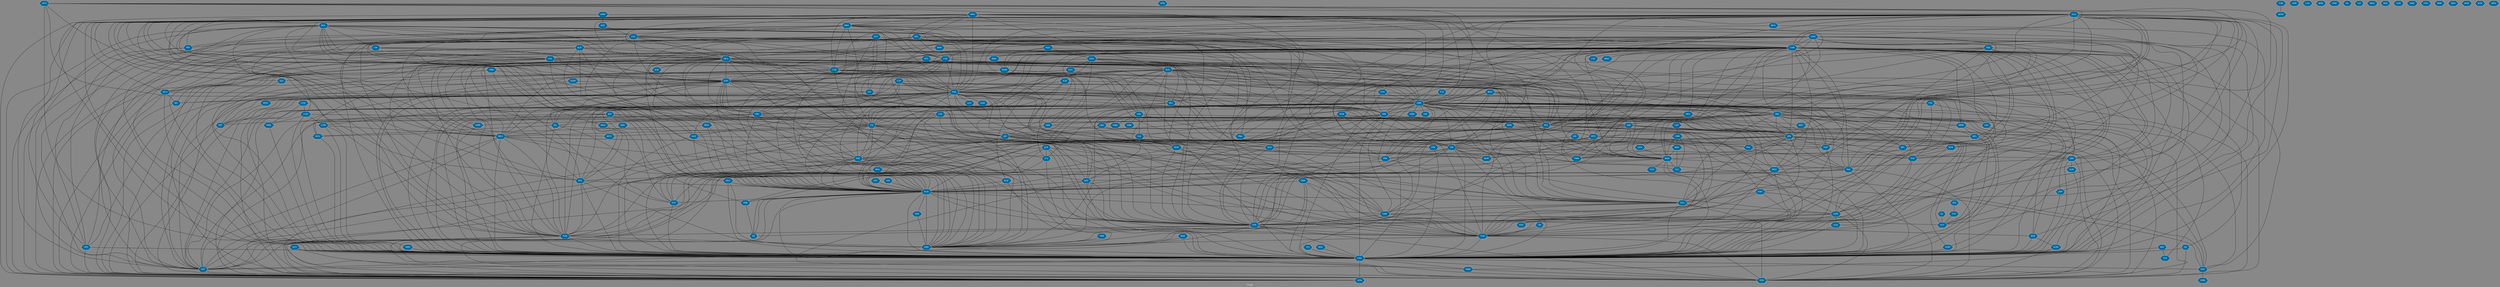// Countries together in item graph
graph {
	graph [bgcolor="#888888" fontcolor=white fontsize=12 label="Graph" outputorder=edgesfirst overlap=prism]
	node [color=white fillcolor="#006699" fontcolor=white fontname=Helvetica shape=hexagon style=filled]
	edge [arrowhead=open color=black fontcolor=white fontname=Courier fontsize=12]
		USA [label=USA]
		RUS [label=RUS]
		UKR [label=UKR]
		NGA [label=NGA]
		COL [label=COL]
		CHL [label=CHL]
		TUR [label=TUR]
		IRN [label=IRN]
		SYR [label=SYR]
		ESP [label=ESP]
		GBR [label=GBR]
		ISR [label=ISR]
		AUS [label=AUS]
		ARG [label=ARG]
		SSD [label=SSD]
		SDN [label=SDN]
		GIN [label=GIN]
		FRA [label=FRA]
		VEN [label=VEN]
		GRC [label=GRC]
		CHE [label=CHE]
		EGY [label=EGY]
		SLV [label=SLV]
		MEX [label=MEX]
		IRQ [label=IRQ]
		ZAF [label=ZAF]
		MDV [label=MDV]
		TJK [label=TJK]
		PSE [label=PSE]
		TUN [label=TUN]
		BRA [label=BRA]
		JPN [label=JPN]
		PHL [label=PHL]
		DEU [label=DEU]
		LBN [label=LBN]
		FIN [label=FIN]
		IND [label=IND]
		CYP [label=CYP]
		LKA [label=LKA]
		YEM [label=YEM]
		SEN [label=SEN]
		COG [label=COG]
		VAT [label=VAT]
		SGP [label=SGP]
		PRK [label=PRK]
		HUN [label=HUN]
		KOR [label=KOR]
		CHN [label=CHN]
		THA [label=THA]
		ITA [label=ITA]
		LBY [label=LBY]
		KHM [label=KHM]
		SLE [label=SLE]
		SWE [label=SWE]
		CUB [label=CUB]
		SAU [label=SAU]
		NPL [label=NPL]
		URY [label=URY]
		MMR [label=MMR]
		ECU [label=ECU]
		BEL [label=BEL]
		IDN [label=IDN]
		BHR [label=BHR]
		TON [label=TON]
		AFG [label=AFG]
		TCD [label=TCD]
		LAO [label=LAO]
		VUT [label=VUT]
		TZA [label=TZA]
		AUT [label=AUT]
		MHL [label=MHL]
		LBR [label=LBR]
		MLI [label=MLI]
		PAK [label=PAK]
		NLD [label=NLD]
		ROU [label=ROU]
		CAN [label=CAN]
		HKG [label=HKG]
		CMR [label=CMR]
		JOR [label=JOR]
		JAM [label=JAM]
		BIH [label=BIH]
		DZA [label=DZA]
		IRL [label=IRL]
		NZL [label=NZL]
		BGD [label=BGD]
		UZB [label=UZB]
		SOM [label=SOM]
		DNK [label=DNK]
		PNG [label=PNG]
		LSO [label=LSO]
		BRB [label=BRB]
		KEN [label=KEN]
		BOL [label=BOL]
		KWT [label=KWT]
		AND [label=AND]
		NIC [label=NIC]
		MAR [label=MAR]
		MOZ [label=MOZ]
		PER [label=PER]
		LTU [label=LTU]
		PRY [label=PRY]
		AZE [label=AZE]
		ARM [label=ARM]
		RWA [label=RWA]
		HND [label=HND]
		SRB [label=SRB]
		NAM [label=NAM]
		CZE [label=CZE]
		ARE [label=ARE]
		GHA [label=GHA]
		QAT [label=QAT]
		KGZ [label=KGZ]
		GTM [label=GTM]
		GNB [label=GNB]
		SYC [label=SYC]
		POL [label=POL]
		TWN [label=TWN]
		DOM [label=DOM]
		OMN [label=OMN]
		ZWE [label=ZWE]
		MYS [label=MYS]
		GEO [label=GEO]
		EST [label=EST]
		ISL [label=ISL]
		NER [label=NER]
		UGA [label=UGA]
		ESH [label=ESH]
		ATG [label=ATG]
		LUX [label=LUX]
		MDA [label=MDA]
		PRT [label=PRT]
		CIV [label=CIV]
		CRI [label=CRI]
		ALB [label=ALB]
		TUV [label=TUV]
		PAN [label=PAN]
		BLR [label=BLR]
		NOR [label=NOR]
		AGO [label=AGO]
		MKD [label=MKD]
		ZMB [label=ZMB]
		VNM [label=VNM]
		BFA [label=BFA]
		BGR [label=BGR]
		XK [label=XK]
		BHS [label=BHS]
		NRU [label=NRU]
		COD [label=COD]
		HTI [label=HTI]
		SVN [label=SVN]
		BDI [label=BDI]
		FLK [label=FLK]
		LVA [label=LVA]
		TGO [label=TGO]
		SWZ [label=SWZ]
		MUS [label=MUS]
		KAZ [label=KAZ]
		ETH [label=ETH]
		SUR [label=SUR]
		MCO [label=MCO]
		CAF [label=CAF]
		BWA [label=BWA]
		FRO [label=FRO]
		HRV [label=HRV]
		ERI [label=ERI]
		GUY [label=GUY]
		WSM [label=WSM]
		MWI [label=MWI]
		TLS [label=TLS]
		GRD [label=GRD]
		GMB [label=GMB]
		GAB [label=GAB]
		BEN [label=BEN]
		KIR [label=KIR]
		FJI [label=FJI]
		DJI [label=DJI]
		VIR [label=VIR]
		SLB [label=SLB]
		TKM [label=TKM]
		MAC [label=MAC]
		GNQ [label=GNQ]
		BTN [label=BTN]
		DMA [label=DMA]
		SVK [label=SVK]
		BRN [label=BRN]
		MNG [label=MNG]
			ISR -- SYC [weight=11]
			POL -- TUN [weight=6]
			COL -- ECU [weight=2]
			IDN -- MYS [weight=2]
			FRA -- NLD [weight=2]
			USA -- VAT [weight=12]
			GRC -- USA [weight=3]
			CHN -- NPL [weight=6]
			FRA -- IRN [weight=47]
			DEU -- POL [weight=2]
			SDN -- YEM [weight=3]
			SYC -- USA [weight=2]
			ARG -- USA [weight=9]
			AFG -- RUS [weight=4]
			THA -- USA [weight=2]
			CAN -- GBR [weight=1]
			IND -- JPN [weight=1]
			BGD -- GBR [weight=1]
			NZL -- USA [weight=2]
			BGD -- PRK [weight=7]
			AUT -- UKR [weight=2]
			BRA -- SYR [weight=3]
			MAC -- USA [weight=1]
			BEL -- COG [weight=1]
			GBR -- ISR [weight=7]
			PAK -- QAT [weight=2]
			IDN -- TUR [weight=5]
			AUS -- FRA [weight=5]
			CHE -- USA [weight=3]
			DEU -- GEO [weight=2]
			JPN -- PHL [weight=3]
			AUS -- JPN [weight=5]
			BOL -- ESP [weight=1]
			CHN -- PRK [weight=15]
			COG -- RWA [weight=3]
			ARG -- DEU [weight=1]
			BEL -- PSE [weight=1]
			FRA -- YEM [weight=4]
			HUN -- ISR [weight=1]
			GBR -- VIR [weight=1]
			ISR -- SDN [weight=3]
			USA -- YEM [weight=55]
			CHL -- CRI [weight=2]
			AUS -- TUN [weight=2]
			TJK -- TUR [weight=10]
			GBR -- IRL [weight=12]
			MAR -- TUR [weight=9]
			ARG -- URY [weight=11]
			AUS -- PAK [weight=2]
			DNK -- KEN [weight=1]
			BOL -- FRA [weight=1]
			CHN -- SDN [weight=2]
			BOL -- KOR [weight=2]
			FIN -- USA [weight=1]
			BHR -- COL [weight=1]
			ROU -- USA [weight=2]
			AUS -- DEU [weight=3]
			KOR -- PRK [weight=64]
			FJI -- VUT [weight=1]
			NGA -- USA [weight=12]
			SDN -- USA [weight=1]
			GBR -- VEN [weight=1]
			KOR -- USA [weight=102]
			ITA -- RUS [weight=4]
			LBY -- SYR [weight=7]
			GBR -- SOM [weight=1]
			EGY -- PSE [weight=18]
			GBR -- SLE [weight=18]
			MDA -- ROU [weight=1]
			EGY -- YEM [weight=21]
			TUN -- VAT [weight=4]
			CZE -- LBY [weight=7]
			CHN -- IDN [weight=14]
			DEU -- IND [weight=5]
			FRA -- LBY [weight=3]
			ARG -- IRN [weight=15]
			ESP -- UKR [weight=8]
			CHN -- IND [weight=25]
			CUB -- ESP [weight=4]
			MLI -- TCD [weight=1]
			AUS -- IRQ [weight=27]
			KHM -- USA [weight=16]
			DZA -- MAR [weight=1]
			MAR -- NGA [weight=6]
			CAN -- CHN [weight=3]
			ARG -- CHN [weight=1]
			GBR -- IND [weight=25]
			LBY -- QAT [weight=1]
			ESP -- GTM [weight=4]
			DNK -- RUS [weight=14]
			ARG -- FRA [weight=86]
			LBN -- SYR [weight=6]
			RUS -- SRB [weight=4]
			MEX -- SGP [weight=1]
			ESP -- SYR [weight=8]
			CHN -- FRA [weight=12]
			ERI -- SDN [weight=3]
			GRC -- UKR [weight=1]
			CUB -- VAT [weight=2]
			DNK -- SYR [weight=1]
			FRA -- TUR [weight=1]
			SGP -- USA [weight=3]
			BIH -- HRV [weight=1]
			BOL -- VAT [weight=4]
			PSE -- QAT [weight=5]
			NZL -- TWN [weight=1]
			AGO -- BWA [weight=1]
			KEN -- USA [weight=11]
			CHL -- VAT [weight=10]
			SDN -- SYR [weight=1]
			BOL -- ISR [weight=2]
			CHN -- NIC [weight=1]
			AUS -- GBR [weight=7]
			CHE -- GRC [weight=3]
			GBR -- SDN [weight=2]
			IRN -- RUS [weight=22]
			AND -- SYC [weight=1]
			USA -- ZAF [weight=2]
			KWT -- YEM [weight=2]
			CHL -- PNG [weight=3]
			IRN -- NRU [weight=1]
			ESP -- NLD [weight=1]
			CAN -- IRN [weight=2]
			PSE -- RUS [weight=1]
			CAN -- HKG [weight=5]
			ECU -- GBR [weight=2]
			DEU -- PRT [weight=1]
			CHN -- ITA [weight=9]
			ARG -- ITA [weight=2]
			FRA -- SYR [weight=23]
			MEX -- USA [weight=41]
			IND -- NOR [weight=1]
			EGY -- SAU [weight=14]
			CHN -- MNG [weight=1]
			CAN -- CUB [weight=2]
			FRA -- LUX [weight=2]
			CAN -- FRA [weight=2]
			SOM -- USA [weight=5]
			BRA -- HTI [weight=1]
			BGR -- USA [weight=2]
			AGO -- NGA [weight=1]
			COG -- ZAF [weight=1]
			FRA -- RUS [weight=29]
			DZA -- YEM [weight=1]
			MDV -- SYR [weight=2]
			IND -- SYC [weight=1]
			IRN -- QAT [weight=2]
			AUS -- SWE [weight=1]
			NGA -- VAT [weight=2]
			BRA -- NLD [weight=1]
			POL -- RUS [weight=18]
			BGD -- LBY [weight=5]
			MEX -- VAT [weight=8]
			IDN -- PNG [weight=1]
			CHN -- VUT [weight=1]
			AUS -- BHS [weight=3]
			RUS -- SYC [weight=1]
			AUS -- SDN [weight=1]
			GBR -- USA [weight=26]
			GBR -- ZAF [weight=1]
			SYR -- TUN [weight=1]
			GIN -- LBR [weight=2]
			MOZ -- PRT [weight=1]
			GBR -- PRK [weight=1]
			EGY -- SYR [weight=1]
			CHN -- TUN [weight=1]
			AUT -- KAZ [weight=3]
			SYR -- USA [weight=75]
			CHN -- NLD [weight=1]
			CUB -- FRA [weight=3]
			BGR -- UKR [weight=2]
			ITA -- LBY [weight=7]
			ISR -- SYR [weight=3]
			LBY -- PHL [weight=12]
			COG -- USA [weight=8]
			HUN -- SRB [weight=1]
			AFG -- POL [weight=3]
			IRQ -- USA [weight=61]
			CHN -- IRN [weight=11]
			LBN -- MDV [weight=1]
			ETH -- USA [weight=1]
			FRA -- IRQ [weight=3]
			BEL -- GBR [weight=1]
			RUS -- SVK [weight=2]
			IRQ -- TUN [weight=2]
			GTM -- HND [weight=2]
			BRA -- COL [weight=2]
			ARG -- GBR [weight=18]
			CHL -- ECU [weight=1]
			IRL -- USA [weight=6]
			GBR -- TZA [weight=1]
			IDN -- NGA [weight=1]
			BOL -- CRI [weight=1]
			CUB -- JAM [weight=1]
			BLR -- DEU [weight=5]
			ISR -- ZAF [weight=1]
			AUS -- RUS [weight=1]
			JPN -- UKR [weight=5]
			CAN -- MEX [weight=17]
			CHN -- GHA [weight=1]
			CZE -- PAK [weight=8]
			ISR -- NOR [weight=1]
			USA -- VEN [weight=190]
			CYP -- USA [weight=1]
			GBR -- ITA [weight=10]
			JPN -- SGP [weight=2]
			CUB -- PRK [weight=4]
			POL -- UKR [weight=19]
			JOR -- USA [weight=2]
			ESH -- ESP [weight=1]
			CHN -- NOR [weight=2]
			CHN -- YEM [weight=21]
			PRK -- RUS [weight=14]
			JOR -- SAU [weight=2]
			SYR -- XK [weight=1]
			BRA -- URY [weight=1]
			GBR -- VNM [weight=1]
			ARG -- TWN [weight=1]
			ALB -- GBR [weight=1]
			COL -- MEX [weight=3]
			CUB -- MEX [weight=2]
			CUB -- PAN [weight=8]
			DEU -- SLB [weight=1]
			PRT -- VEN [weight=1]
			DEU -- JPN [weight=19]
			ATG -- IRQ [weight=6]
			MEX -- VEN [weight=3]
			ESP -- PRT [weight=8]
			CAN -- USA [weight=14]
			JPN -- TUN [weight=16]
			GBR -- YEM [weight=10]
			CHN -- ISR [weight=1]
			URY -- USA [weight=8]
			SAU -- SWE [weight=44]
			CHN -- TUR [weight=3]
			GBR -- TUN [weight=13]
			BRA -- PRY [weight=4]
			ITA -- SAU [weight=2]
			CHN -- THA [weight=14]
			SLE -- USA [weight=17]
			AUS -- COL [weight=3]
			THA -- TUR [weight=3]
			FRA -- MAR [weight=2]
			PAK -- VAT [weight=4]
			ERI -- ISR [weight=3]
			KWT -- USA [weight=1]
			KWT -- SYR [weight=6]
			ESP -- QAT [weight=1]
			CHL -- CUB [weight=1]
			CAN -- RUS [weight=3]
			IND -- MDV [weight=8]
			BOL -- CUB [weight=1]
			MHL -- UKR [weight=1]
			CHN -- DEU [weight=12]
			CYP -- NOR [weight=1]
			SWE -- VUT [weight=3]
			CHN -- UGA [weight=2]
			IND -- OMN [weight=2]
			CHE -- CUB [weight=1]
			AUS -- SGP [weight=1]
			CAN -- SYR [weight=22]
			KAZ -- SGP [weight=1]
			BIH -- IRQ [weight=3]
			ITA -- UKR [weight=3]
			ARG -- SLV [weight=2]
			GBR -- GRC [weight=5]
			TUR -- USA [weight=8]
			FRA -- MLI [weight=23]
			GBR -- VAT [weight=1]
			IRL -- ROU [weight=1]
			MYS -- PHL [weight=1]
			DEU -- ESP [weight=27]
			ARG -- MCO [weight=1]
			JOR -- RUS [weight=4]
			EGY -- FRA [weight=2]
			COL -- RUS [weight=1]
			LBN -- SUR [weight=5]
			ARG -- VEN [weight=8]
			IRN -- SYC [weight=1]
			AUS -- KEN [weight=2]
			DEU -- SAU [weight=4]
			CUB -- RUS [weight=6]
			NZL -- ZAF [weight=6]
			CHL -- PER [weight=13]
			BEL -- USA [weight=3]
			PSE -- SYC [weight=1]
			ESP -- PSE [weight=1]
			COL -- CUB [weight=20]
			EGY -- QAT [weight=1]
			JPN -- THA [weight=3]
			AUS -- USA [weight=7]
			COL -- FRA [weight=1]
			ESP -- TUR [weight=1]
			ATG -- EGY [weight=1]
			RUS -- SAU [weight=3]
			EGY -- ISR [weight=4]
			DOM -- USA [weight=3]
			SAU -- SYR [weight=4]
			GBR -- HKG [weight=6]
			CHE -- GBR [weight=1]
			CHE -- PAK [weight=1]
			GBR -- GMB [weight=2]
			IDN -- JPN [weight=6]
			JPN -- PRK [weight=13]
			BLR -- UKR [weight=15]
			DEU -- EGY [weight=7]
			FRA -- IND [weight=1]
			CHL -- FRA [weight=1]
			ETH -- GBR [weight=1]
			CHN -- JPN [weight=107]
			GIN -- SLE [weight=9]
			CHN -- DJI [weight=2]
			KWT -- SAU [weight=4]
			FRA -- SYC [weight=4]
			IRQ -- SAU [weight=8]
			IRQ -- SYR [weight=74]
			IRQ -- NZL [weight=2]
			ESP -- VAT [weight=1]
			HKG -- ITA [weight=3]
			ISR -- USA [weight=286]
			DEU -- GRC [weight=173]
			GBR -- RUS [weight=24]
			GTM -- MEX [weight=1]
			KEN -- SOM [weight=7]
			BEL -- BIH [weight=1]
			MYS -- UKR [weight=1]
			MHL -- POL [weight=1]
			CHL -- USA [weight=1]
			BOL -- MEX [weight=3]
			AUS -- IDN [weight=60]
			DZA -- MLI [weight=3]
			POL -- USA [weight=9]
			BOL -- USA [weight=11]
			CHL -- TWN [weight=1]
			CAN -- TUR [weight=2]
			ECU -- VAT [weight=1]
			GBR -- SYR [weight=85]
			HKG -- IDN [weight=1]
			GBR -- IDN [weight=1]
			CUB -- ITA [weight=2]
			GIN -- PNG [weight=21]
			UGA -- USA [weight=2]
			ISR -- PSE [weight=243]
			HND -- USA [weight=6]
			DJI -- USA [weight=1]
			IND -- PAK [weight=24]
			ARG -- EGY [weight=1]
			BEL -- VAT [weight=1]
			FRA -- ITA [weight=16]
			CHN -- KEN [weight=7]
			CHN -- LKA [weight=34]
			EGY -- JOR [weight=1]
			BOL -- PSE [weight=1]
			ESP -- FRA [weight=32]
			MDV -- VAT [weight=1]
			NLD -- RUS [weight=1]
			LBY -- MAR [weight=8]
			BRA -- ITA [weight=17]
			AGO -- NAM [weight=1]
			CAN -- PAK [weight=7]
			TUR -- UKR [weight=7]
			IND -- LKA [weight=17]
			TLS -- USA [weight=1]
			CHN -- MMR [weight=56]
			DZA -- ESH [weight=1]
			ARG -- CHL [weight=2]
			NLD -- SYR [weight=13]
			ESP -- TUN [weight=30]
			MDA -- UKR [weight=1]
			CAN -- IND [weight=1]
			VAT -- VEN [weight=8]
			EGY -- SDN [weight=3]
			COL -- USA [weight=5]
			DZA -- ITA [weight=1]
			COL -- PAN [weight=3]
			CHN -- SSD [weight=2]
			GBR -- SAU [weight=6]
			CHN -- KGZ [weight=1]
			CAN -- IRQ [weight=24]
			CHN -- MYS [weight=5]
			BEL -- TUN [weight=20]
			QAT -- TUR [weight=1]
			IRN -- TUR [weight=14]
			AFG -- AUS [weight=3]
			IRN -- SAU [weight=66]
			GTM -- USA [weight=2]
			JPN -- TWN [weight=1]
			BOL -- RUS [weight=1]
			BLR -- FRA [weight=3]
			AUT -- IRQ [weight=1]
			FRA -- LBN [weight=4]
			IRQ -- LBY [weight=8]
			BDI -- USA [weight=2]
			LKA -- USA [weight=1]
			IDN -- NLD [weight=3]
			JOR -- PSE [weight=1]
			CHN -- NAM [weight=3]
			BHR -- IRQ [weight=3]
			JOR -- YEM [weight=2]
			CAN -- JAM [weight=1]
			ARG -- CHE [weight=3]
			ESP -- ITA [weight=2]
			ARE -- CHE [weight=1]
			RUS -- VEN [weight=3]
			BRA -- FRA [weight=3]
			AUT -- LBY [weight=14]
			DNK -- USA [weight=4]
			BEL -- NLD [weight=3]
			AUS -- POL [weight=1]
			ESP -- LBY [weight=2]
			SGP -- TWN [weight=2]
			NER -- NGA [weight=31]
			IRQ -- TUR [weight=4]
			ARG -- BRA [weight=2]
			GBR -- LBR [weight=5]
			DEU -- DNK [weight=2]
			ECU -- VEN [weight=11]
			FRA -- VAT [weight=4]
			AUS -- SYR [weight=3]
			CAN -- DEU [weight=1]
			JPN -- YEM [weight=1]
			BRN -- MYS [weight=1]
			JPN -- NOR [weight=1]
			IRQ -- YEM [weight=10]
			AUS -- VUT [weight=13]
			BEL -- SYR [weight=7]
			MDA -- RUS [weight=2]
			LBY -- YEM [weight=9]
			IND -- IRQ [weight=1]
			ARM -- USA [weight=1]
			DEU -- MDA [weight=1]
			IDN -- NZL [weight=2]
			MDV -- TUR [weight=2]
			CHE -- UKR [weight=2]
			FRA -- QAT [weight=1]
			IND -- YEM [weight=12]
			CHN -- VAT [weight=3]
			IND -- NPL [weight=1]
			CUB -- USA [weight=97]
			IRL -- RUS [weight=2]
			PAN -- USA [weight=6]
			AFG -- SYR [weight=1]
			CHN -- VEN [weight=6]
			LBR -- SLE [weight=2]
			NGA -- TGO [weight=1]
			RUS -- YEM [weight=2]
			AUS -- PNG [weight=1]
			COD -- COG [weight=1]
			FRA -- PRT [weight=1]
			CYP -- GRC [weight=2]
			IRL -- NGA [weight=1]
			FRA -- UKR [weight=27]
			SDN -- UGA [weight=1]
			NGA -- PAK [weight=1]
			BOL -- PRK [weight=1]
			CHN -- HKG [weight=30]
			FRA -- IDN [weight=1]
			JPN -- KHM [weight=4]
			BEL -- NGA [weight=1]
			SYR -- TUR [weight=70]
			IRQ -- KWT [weight=5]
			CHE -- RUS [weight=8]
			ITA -- LTU [weight=1]
			EGY -- ITA [weight=1]
			SAU -- YEM [weight=319]
			CMR -- TCD [weight=2]
			IRQ -- XK [weight=1]
			IND -- VAT [weight=1]
			BGD -- JPN [weight=1]
			TON -- WSM [weight=3]
			ARM -- TUR [weight=2]
			BIH -- SRB [weight=1]
			AND -- ESP [weight=4]
			MDV -- USA [weight=5]
			MYS -- USA [weight=1]
			AFG -- GBR [weight=9]
			DZA -- TUR [weight=2]
			MLI -- NLD [weight=7]
			ESH -- MAR [weight=1]
			DEU -- GBR [weight=6]
			TKM -- UKR [weight=1]
			GBR -- PRT [weight=1]
			ARG -- ESP [weight=2]
			BRA -- USA [weight=12]
			ARG -- VAT [weight=10]
			BHS -- HTI [weight=1]
			ECU -- NIC [weight=1]
			IRN -- UKR [weight=3]
			BEL -- GRC [weight=14]
			SAU -- TUR [weight=3]
			DEU -- ROU [weight=4]
			MEX -- NPL [weight=1]
			DZA -- SAU [weight=1]
			AUS -- LBN [weight=1]
			FRA -- VEN [weight=1]
			NIC -- VEN [weight=1]
			CHN -- ZAF [weight=1]
			JOR -- SYR [weight=10]
			RUS -- VNM [weight=1]
			DOM -- HTI [weight=4]
			EST -- RUS [weight=7]
			SRB -- XK [weight=1]
			ETH -- SDN [weight=3]
			CUB -- IRN [weight=2]
			PRK -- USA [weight=38]
			CHE -- DNK [weight=1]
			PHL -- SAU [weight=4]
			PAK -- YEM [weight=23]
			ARE -- USA [weight=4]
			ESP -- MEX [weight=1]
			IND -- TUR [weight=1]
			DEU -- MEX [weight=1]
			AUT -- RUS [weight=4]
			CYP -- RUS [weight=1]
			DEU -- ITA [weight=14]
			BEL -- MLI [weight=26]
			CAN -- NPL [weight=2]
			BGD -- MMR [weight=2]
			BOL -- COL [weight=7]
			BOL -- PRY [weight=1]
			QAT -- USA [weight=1]
			HUN -- IRQ [weight=2]
			TUR -- YEM [weight=9]
			NAM -- NGA [weight=1]
			LVA -- RUS [weight=4]
			FRA -- POL [weight=2]
			CZE -- POL [weight=1]
			CZE -- IRQ [weight=3]
			IND -- USA [weight=15]
			CHN -- TWN [weight=14]
			AUT -- CHE [weight=4]
			KOR -- THA [weight=1]
			NGA -- TCD [weight=47]
			AUS -- IRL [weight=2]
			RUS -- TUR [weight=2]
			EGY -- USA [weight=19]
			IRN -- VEN [weight=4]
			LBN -- YEM [weight=1]
			EGY -- KWT [weight=1]
			SLV -- USA [weight=2]
			MMR -- MYS [weight=1]
			FRA -- MEX [weight=6]
			BHS -- USA [weight=1]
			CAF -- CMR [weight=1]
			PRY -- URY [weight=1]
			FRA -- GRC [weight=5]
			IRN -- PSE [weight=2]
			ISR -- RUS [weight=2]
			MEX -- TUN [weight=3]
			IRN -- YEM [weight=89]
			CHL -- THA [weight=1]
			TUN -- USA [weight=7]
			AUS -- NRU [weight=1]
			IRN -- THA [weight=2]
			ITA -- SWE [weight=1]
			MYS -- NGA [weight=1]
			FRA -- USA [weight=18]
			JAM -- USA [weight=2]
			CRI -- VEN [weight=3]
			BGD -- IND [weight=2]
			EGY -- ETH [weight=5]
			FIN -- IRN [weight=1]
			ITA -- TUR [weight=1]
			IRN -- IRQ [weight=38]
			GRC -- ITA [weight=4]
			EGY -- ESP [weight=1]
			MEX -- RUS [weight=1]
			ARG -- BEL [weight=2]
			GUY -- USA [weight=1]
			CAN -- PRK [weight=14]
			ESP -- VEN [weight=20]
			CHL -- VEN [weight=3]
			CHE -- IRN [weight=12]
			GBR -- NZL [weight=1]
			IDN -- PHL [weight=2]
			GHA -- NGA [weight=3]
			BOL -- UKR [weight=1]
			CRI -- ITA [weight=1]
			GIN -- GNB [weight=1]
			BLR -- GBR [weight=2]
			EGY -- IRN [weight=3]
			ATG -- ESP [weight=1]
			CHN -- PHL [weight=9]
			ALB -- ITA [weight=1]
			ARG -- ISR [weight=16]
			RUS -- UKR [weight=374]
			ITA -- USA [weight=12]
			DZA -- NGA [weight=1]
			IND -- ITA [weight=2]
			GRC -- PRT [weight=3]
			IRN -- USA [weight=379]
			FRA -- PSE [weight=4]
			GBR -- POL [weight=1]
			KGZ -- USA [weight=1]
			DZA -- TUN [weight=7]
			ESP -- USA [weight=6]
			ITA -- MCO [weight=1]
			CUB -- URY [weight=1]
			DJI -- YEM [weight=2]
			CHN -- KOR [weight=44]
			DEU -- MDV [weight=2]
			CZE -- UKR [weight=1]
			ARG -- ECU [weight=1]
			AUS -- CHE [weight=1]
			BWA -- NAM [weight=1]
			GEO -- RUS [weight=15]
			PAN -- VEN [weight=2]
			HTI -- TUR [weight=1]
			DEU -- UKR [weight=44]
			GUY -- VEN [weight=4]
			TUV -- VUT [weight=1]
			IND -- MMR [weight=3]
			ZAF -- ZMB [weight=4]
			DEU -- SGP [weight=9]
			ARG -- MUS [weight=1]
			ESP -- RUS [weight=4]
			SYR -- YEM [weight=11]
			PSE -- SYR [weight=5]
			LBR -- MHL [weight=1]
			JOR -- LTU [weight=1]
			ITA -- MEX [weight=2]
			BLR -- KAZ [weight=1]
			SWE -- UKR [weight=2]
			IRN -- SWE [weight=1]
			HUN -- RUS [weight=10]
			DNK -- SWE [weight=3]
			BLR -- USA [weight=1]
			DEU -- TUR [weight=1]
			BRN -- SYR [weight=1]
			IRN -- PAN [weight=2]
			GIN -- IDN [weight=1]
			AGO -- DZA [weight=1]
			KIR -- TUV [weight=1]
			COG -- GTM [weight=1]
			ARG -- MEX [weight=1]
			RUS -- USA [weight=73]
			LBN -- USA [weight=3]
			CRI -- DEU [weight=1]
			NGA -- RUS [weight=1]
			ESP -- NIC [weight=1]
			GBR -- NGA [weight=7]
			PER -- USA [weight=1]
			CAN -- VUT [weight=1]
			BRA -- VEN [weight=2]
			MMR -- NZL [weight=7]
			CHE -- NGA [weight=2]
			FRA -- ISR [weight=6]
			BRA -- CHN [weight=2]
			AUS -- CHN [weight=28]
			FRA -- MOZ [weight=1]
			DZA -- EGY [weight=1]
			CHN -- PAK [weight=3]
			ARG -- CUB [weight=1]
			IRQ -- VAT [weight=5]
			AUS -- MDV [weight=1]
			JPN -- KOR [weight=36]
			ARG -- TUN [weight=1]
			NER -- TCD [weight=43]
			CHE -- FRA [weight=1]
			AUT -- BLR [weight=2]
			LBY -- RUS [weight=2]
			CMR -- NER [weight=1]
			COL -- ESP [weight=5]
			IDN -- SYR [weight=2]
			GBR -- IRN [weight=19]
			BRA -- CUB [weight=7]
			SYR -- VAT [weight=5]
			LTU -- RUS [weight=1]
			ITA -- MDV [weight=1]
			CHL -- PRY [weight=1]
			GIN -- GNQ [weight=2]
			GBR -- PSE [weight=1]
			CHN -- NGA [weight=1]
			IND -- SGP [weight=2]
			FRA -- GAB [weight=1]
			CRI -- ESP [weight=1]
			LBY -- TUN [weight=27]
			CYP -- TUR [weight=3]
			DEU -- PSE [weight=1]
			GBR -- KEN [weight=3]
			JPN -- NGA [weight=2]
			ALB -- SYR [weight=1]
			RUS -- XK [weight=2]
			GBR -- VUT [weight=1]
			FLK -- GBR [weight=6]
			AFG -- USA [weight=80]
			ARG -- RUS [weight=2]
			BOL -- DEU [weight=3]
			HKG -- JPN [weight=3]
			MYS -- SYR [weight=2]
			LTU -- USA [weight=1]
			FRA -- GBR [weight=19]
			COL -- TUN [weight=7]
			IRN -- ISR [weight=292]
			BEL -- FRA [weight=14]
			FRA -- KAZ [weight=5]
			CHL -- URY [weight=1]
			HTI -- NIC [weight=1]
			CHL -- IRN [weight=1]
			SDN -- SSD [weight=65]
			DEU -- TUN [weight=1]
			CHN -- HUN [weight=2]
			BGD -- USA [weight=21]
			NZL -- VUT [weight=2]
			CHL -- DEU [weight=1]
			ARE -- EGY [weight=2]
			GBR -- THA [weight=3]
			GBR -- MEX [weight=2]
			DEU -- SYR [weight=12]
			GBR -- JPN [weight=1]
			ECU -- USA [weight=8]
			RWA -- USA [weight=1]
			URY -- VEN [weight=10]
			ISR -- NGA [weight=1]
			PRY -- VEN [weight=1]
			IND -- SAU [weight=6]
			ARE -- GBR [weight=1]
			MYS -- THA [weight=2]
			DEU -- RUS [weight=56]
			JPN -- USA [weight=52]
			CHN -- USA [weight=96]
			NLD -- NOR [weight=1]
			GRC -- TUR [weight=3]
			IDN -- PER [weight=1]
			CHN -- GBR [weight=39]
			ARE -- SWE [weight=4]
			CHN -- COL [weight=14]
			RUS -- SYR [weight=13]
			BLR -- RUS [weight=16]
			BLR -- VAT [weight=2]
			ARG -- COL [weight=1]
			OMN -- USA [weight=3]
			ARE -- LBN [weight=2]
			NLD -- TUR [weight=2]
			GBR -- LTU [weight=6]
			COL -- VEN [weight=8]
			CHN -- RUS [weight=25]
			ESP -- IRL [weight=1]
			CHN -- LBN [weight=1]
			CHN -- GRC [weight=4]
			CHL -- ESP [weight=1]
			ISR -- LBN [weight=3]
			CHL -- GIN [weight=3]
			EGY -- GBR [weight=1]
			MAR -- SAU [weight=8]
			UKR -- USA [weight=71]
			AND -- USA [weight=1]
			PSE -- USA [weight=29]
			GBR -- SWE [weight=27]
			BRA -- CHE [weight=3]
			CHN -- LAO [weight=3]
			MAR -- SYR [weight=1]
			GEO -- USA [weight=1]
			BEL -- CHN [weight=2]
			AZE -- CHL [weight=2]
			KAZ -- USA [weight=1]
			QAT -- YEM [weight=1]
			NAM -- USA [weight=2]
			GBR -- IRQ [weight=1]
			MEX -- UKR [weight=1]
			CHN -- CUB [weight=6]
			BDI -- TZA [weight=1]
			BIH -- SWE [weight=1]
			KGZ -- RUS [weight=6]
			CMR -- NGA [weight=2]
			GRC -- RUS [weight=9]
			SAU -- SDN [weight=1]
			DEU -- FRA [weight=115]
			VNM -- YEM [weight=2]
			IDN -- USA [weight=7]
			GBR -- NPL [weight=2]
			PHL -- USA [weight=3]
			USA -- VNM [weight=2]
			PAK -- USA [weight=19]
			ARE -- SAU [weight=1]
			CHE -- KAZ [weight=2]
			GBR -- MDV [weight=2]
			ISR -- SAU [weight=2]
			CHN -- KHM [weight=3]
			BRA -- CHL [weight=1]
			GRC -- IRL [weight=1]
			CHN -- NZL [weight=1]
			ESP -- IRQ [weight=2]
			BOL -- VEN [weight=10]
			IND -- MUS [weight=1]
			CYP -- FRA [weight=1]
			AUS -- GIN [weight=1]
			COD -- RWA [weight=1]
			AUS -- NZL [weight=3]
			ATG -- TUN [weight=2]
			DZA -- LBY [weight=3]
			NGA -- ZAF [weight=6]
			DEU -- IRN [weight=25]
			ALB -- FRA [weight=3]
			BLR -- POL [weight=1]
			ESP -- TWN [weight=1]
			CHN -- UKR [weight=4]
			EGY -- IRL [weight=1]
			AFG -- IND [weight=1]
			MMR -- USA [weight=8]
			AUT -- CZE [weight=5]
			BRA -- TUN [weight=1]
			GEO -- UKR [weight=3]
			BEL -- ESP [weight=2]
			ARG -- IRQ [weight=2]
			BOL -- PER [weight=2]
			ARG -- FLK [weight=1]
			ESP -- GBR [weight=10]
			TUN -- UKR [weight=1]
			EGY -- LBY [weight=1]
			CHN -- SGP [weight=8]
			MYS -- PER [weight=1]
			ARM -- AZE [weight=3]
			BEL -- IRN [weight=9]
			DEU -- ISR [weight=2]
			AUS -- BRA [weight=1]
			ITA -- PSE [weight=1]
			CUB -- VEN [weight=26]
			FRA -- JPN [weight=9]
			ITA -- TUN [weight=8]
			ESP -- GRC [weight=27]
			FRA -- SWE [weight=1]
			AFG -- CHN [weight=3]
			KAZ -- RUS [weight=14]
			MYS -- NLD [weight=1]
			EGY -- RUS [weight=1]
			SUR -- USA [weight=2]
			CHL -- MYS [weight=1]
			CUB -- JPN [weight=1]
			ARE -- IRQ [weight=1]
			AUS -- IND [weight=17]
			BIH -- VAT [weight=2]
			GBR -- TUR [weight=59]
			SOM -- YEM [weight=1]
			CAN -- NGA [weight=1]
			FIN -- NPL [weight=1]
			FRA -- ROU [weight=1]
			MAR -- YEM [weight=8]
			AUS -- TUR [weight=1]
			GBR -- UKR [weight=16]
			BEL -- IRQ [weight=4]
			QAT -- RUS [weight=1]
			CHE -- POL [weight=1]
			ITA -- VAT [weight=10]
			CHE -- ECU [weight=1]
			SVK -- UKR [weight=2]
			GBR -- JOR [weight=1]
			JPN -- RUS [weight=4]
			DEU -- USA [weight=18]
			PAK -- SAU [weight=25]
			MLI -- SYR [weight=1]
			MUS -- SYC [weight=1]
			CHN -- LTU [weight=1]
			BOL -- TUN [weight=2]
			ESP -- MAR [weight=6]
			BOL -- CHL [weight=16]
			MLI -- YEM [weight=1]
			DEU -- OMN [weight=4]
			TUN -- YEM [weight=1]
			IRN -- PAK [weight=2]
			BIH -- USA [weight=4]
			AUS -- MEX [weight=1]
			RUS -- SWE [weight=10]
			GBR -- MYS [weight=4]
			FRA -- TUN [weight=43]
			CUB -- SLV [weight=1]
			AFG -- PAK [weight=25]
			CHL -- KGZ [weight=1]
			CZE -- RUS [weight=2]
			NPL -- TUR [weight=4]
			GBR -- LKA [weight=1]
			SAU -- USA [weight=30]
			IRN -- LBN [weight=1]
			AUS -- MYS [weight=6]
}